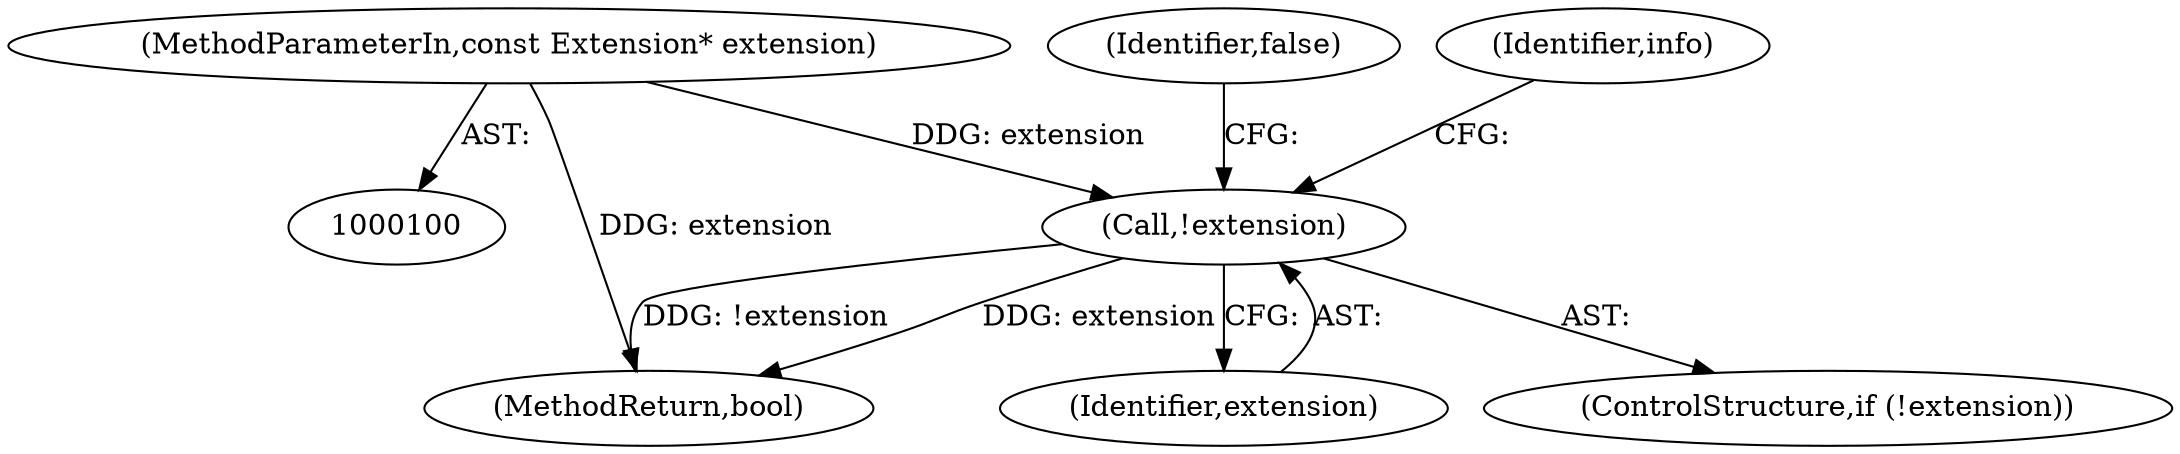 digraph "0_Chrome_2aa406a8b4577103e7b933c75ec0e372830f20fe@pointer" {
"1000101" [label="(MethodParameterIn,const Extension* extension)"];
"1000106" [label="(Call,!extension)"];
"1000157" [label="(MethodReturn,bool)"];
"1000107" [label="(Identifier,extension)"];
"1000109" [label="(Identifier,false)"];
"1000112" [label="(Identifier,info)"];
"1000105" [label="(ControlStructure,if (!extension))"];
"1000106" [label="(Call,!extension)"];
"1000101" [label="(MethodParameterIn,const Extension* extension)"];
"1000101" -> "1000100"  [label="AST: "];
"1000101" -> "1000157"  [label="DDG: extension"];
"1000101" -> "1000106"  [label="DDG: extension"];
"1000106" -> "1000105"  [label="AST: "];
"1000106" -> "1000107"  [label="CFG: "];
"1000107" -> "1000106"  [label="AST: "];
"1000109" -> "1000106"  [label="CFG: "];
"1000112" -> "1000106"  [label="CFG: "];
"1000106" -> "1000157"  [label="DDG: extension"];
"1000106" -> "1000157"  [label="DDG: !extension"];
}
